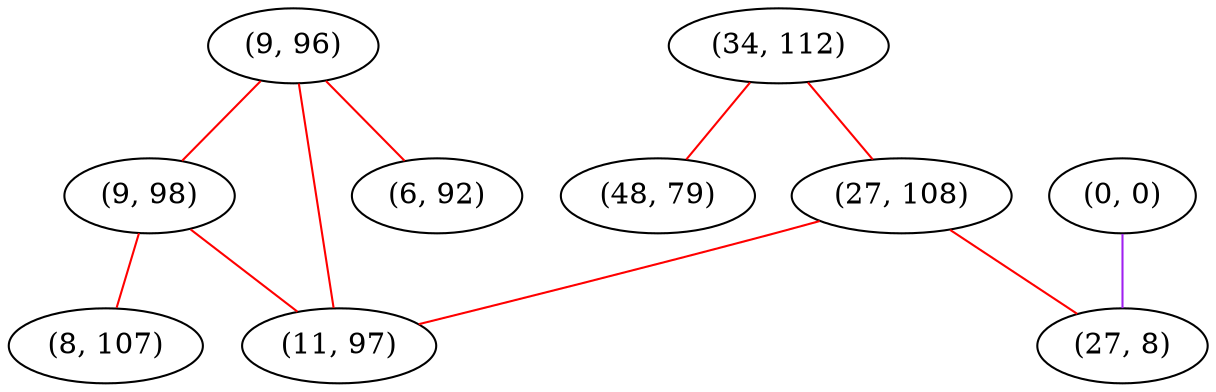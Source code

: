 graph "" {
"(34, 112)";
"(9, 96)";
"(0, 0)";
"(9, 98)";
"(6, 92)";
"(8, 107)";
"(27, 108)";
"(11, 97)";
"(48, 79)";
"(27, 8)";
"(34, 112)" -- "(27, 108)"  [color=red, key=0, weight=1];
"(34, 112)" -- "(48, 79)"  [color=red, key=0, weight=1];
"(9, 96)" -- "(9, 98)"  [color=red, key=0, weight=1];
"(9, 96)" -- "(6, 92)"  [color=red, key=0, weight=1];
"(9, 96)" -- "(11, 97)"  [color=red, key=0, weight=1];
"(0, 0)" -- "(27, 8)"  [color=purple, key=0, weight=4];
"(9, 98)" -- "(11, 97)"  [color=red, key=0, weight=1];
"(9, 98)" -- "(8, 107)"  [color=red, key=0, weight=1];
"(27, 108)" -- "(27, 8)"  [color=red, key=0, weight=1];
"(27, 108)" -- "(11, 97)"  [color=red, key=0, weight=1];
}
